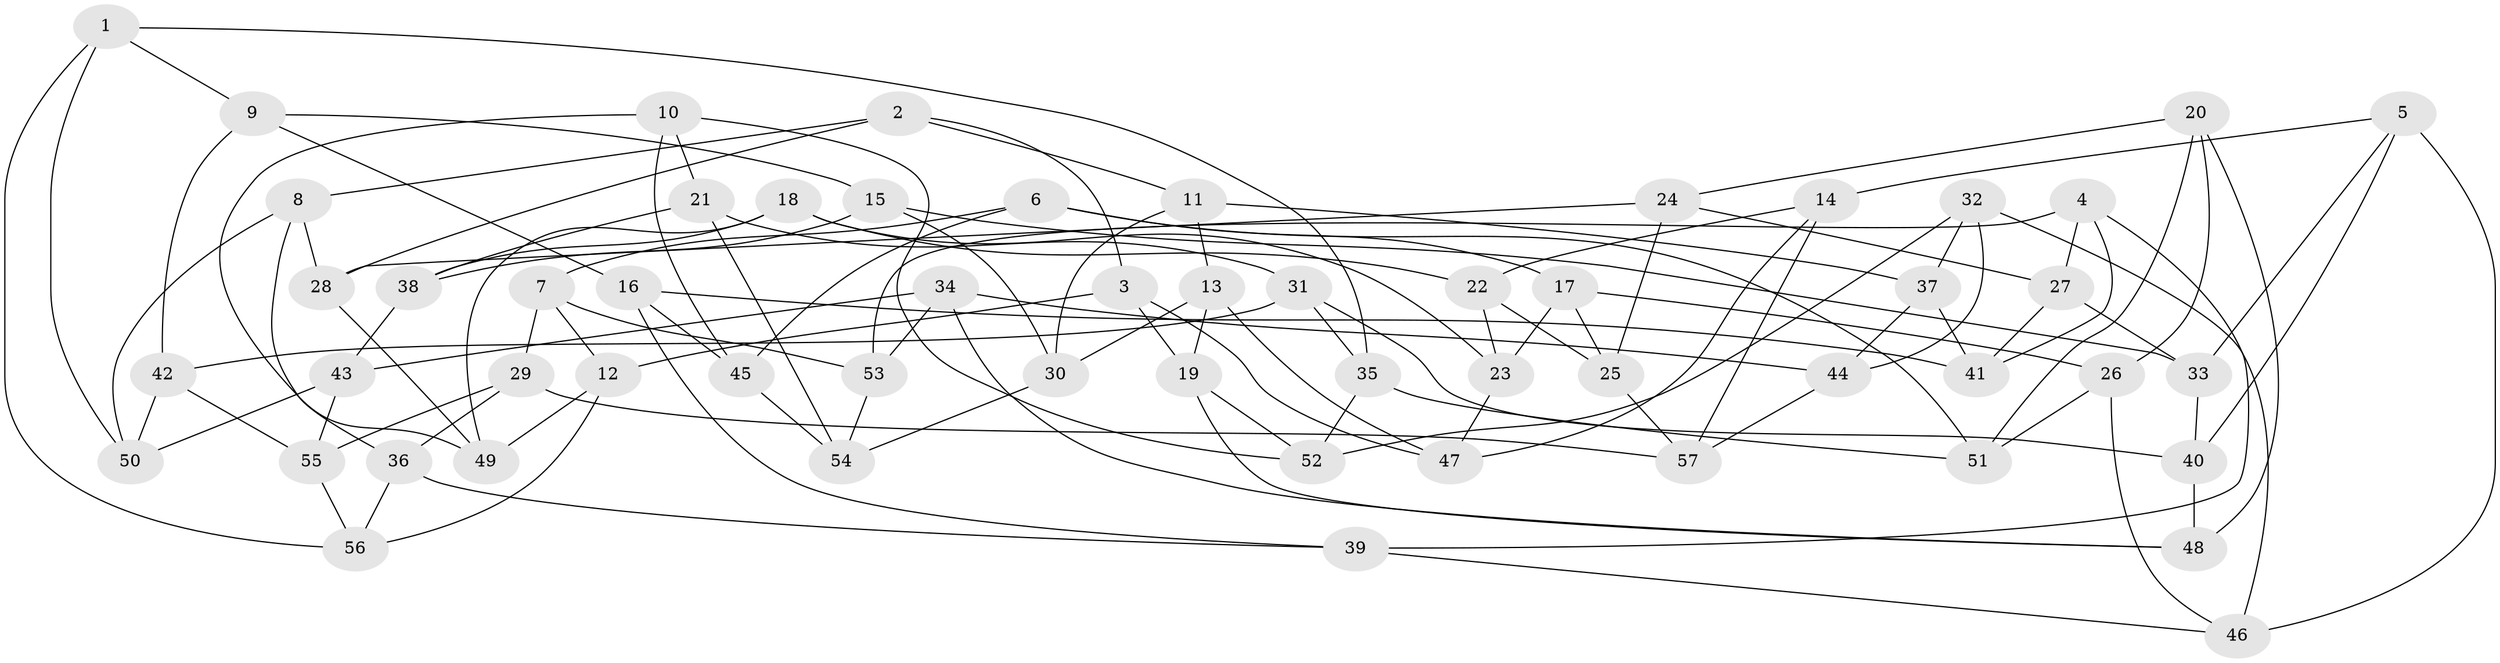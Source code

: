 // coarse degree distribution, {4: 0.21875, 5: 0.34375, 6: 0.40625, 3: 0.03125}
// Generated by graph-tools (version 1.1) at 2025/42/03/06/25 10:42:26]
// undirected, 57 vertices, 114 edges
graph export_dot {
graph [start="1"]
  node [color=gray90,style=filled];
  1;
  2;
  3;
  4;
  5;
  6;
  7;
  8;
  9;
  10;
  11;
  12;
  13;
  14;
  15;
  16;
  17;
  18;
  19;
  20;
  21;
  22;
  23;
  24;
  25;
  26;
  27;
  28;
  29;
  30;
  31;
  32;
  33;
  34;
  35;
  36;
  37;
  38;
  39;
  40;
  41;
  42;
  43;
  44;
  45;
  46;
  47;
  48;
  49;
  50;
  51;
  52;
  53;
  54;
  55;
  56;
  57;
  1 -- 50;
  1 -- 35;
  1 -- 56;
  1 -- 9;
  2 -- 28;
  2 -- 11;
  2 -- 8;
  2 -- 3;
  3 -- 19;
  3 -- 12;
  3 -- 47;
  4 -- 53;
  4 -- 39;
  4 -- 27;
  4 -- 41;
  5 -- 33;
  5 -- 14;
  5 -- 40;
  5 -- 46;
  6 -- 17;
  6 -- 45;
  6 -- 51;
  6 -- 7;
  7 -- 12;
  7 -- 29;
  7 -- 53;
  8 -- 50;
  8 -- 28;
  8 -- 36;
  9 -- 16;
  9 -- 15;
  9 -- 42;
  10 -- 52;
  10 -- 21;
  10 -- 49;
  10 -- 45;
  11 -- 13;
  11 -- 30;
  11 -- 37;
  12 -- 49;
  12 -- 56;
  13 -- 30;
  13 -- 47;
  13 -- 19;
  14 -- 47;
  14 -- 22;
  14 -- 57;
  15 -- 33;
  15 -- 30;
  15 -- 38;
  16 -- 41;
  16 -- 39;
  16 -- 45;
  17 -- 25;
  17 -- 23;
  17 -- 26;
  18 -- 23;
  18 -- 49;
  18 -- 38;
  18 -- 22;
  19 -- 52;
  19 -- 48;
  20 -- 48;
  20 -- 26;
  20 -- 24;
  20 -- 51;
  21 -- 54;
  21 -- 31;
  21 -- 38;
  22 -- 25;
  22 -- 23;
  23 -- 47;
  24 -- 27;
  24 -- 28;
  24 -- 25;
  25 -- 57;
  26 -- 46;
  26 -- 51;
  27 -- 33;
  27 -- 41;
  28 -- 49;
  29 -- 55;
  29 -- 57;
  29 -- 36;
  30 -- 54;
  31 -- 40;
  31 -- 42;
  31 -- 35;
  32 -- 46;
  32 -- 44;
  32 -- 37;
  32 -- 52;
  33 -- 40;
  34 -- 43;
  34 -- 44;
  34 -- 53;
  34 -- 48;
  35 -- 51;
  35 -- 52;
  36 -- 39;
  36 -- 56;
  37 -- 41;
  37 -- 44;
  38 -- 43;
  39 -- 46;
  40 -- 48;
  42 -- 50;
  42 -- 55;
  43 -- 55;
  43 -- 50;
  44 -- 57;
  45 -- 54;
  53 -- 54;
  55 -- 56;
}
